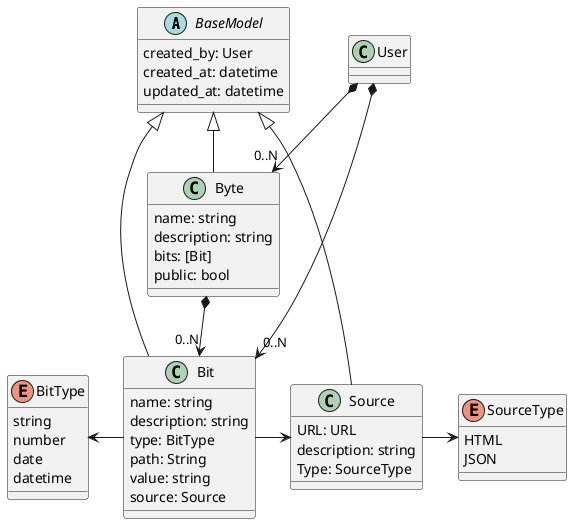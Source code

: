 @startuml

abstract class BaseModel {
    created_by: User
    created_at: datetime
    updated_at: datetime
}

Byte -up-|> BaseModel
Bit -up-|> BaseModel
Source -up-|> BaseModel


class Bit {
    name: string
    description: string
    type: BitType
    path: String
    value: string
    source: Source
}

enum BitType {
    string
    number
    date
    datetime
}

Bit -left-> BitType

class Source {
    URL: URL
    description: string
    Type: SourceType
}

enum SourceType {
    HTML
    JSON
}
Source -right-> SourceType

Bit -right-> Source

class Byte {
    name: string
    description: string
    bits: [Bit]
    public: bool
}

class User {}

User *--> "0..N" Byte
User *--> "0..N" Bit
Byte *--> "0..N" Bit

@enduml
